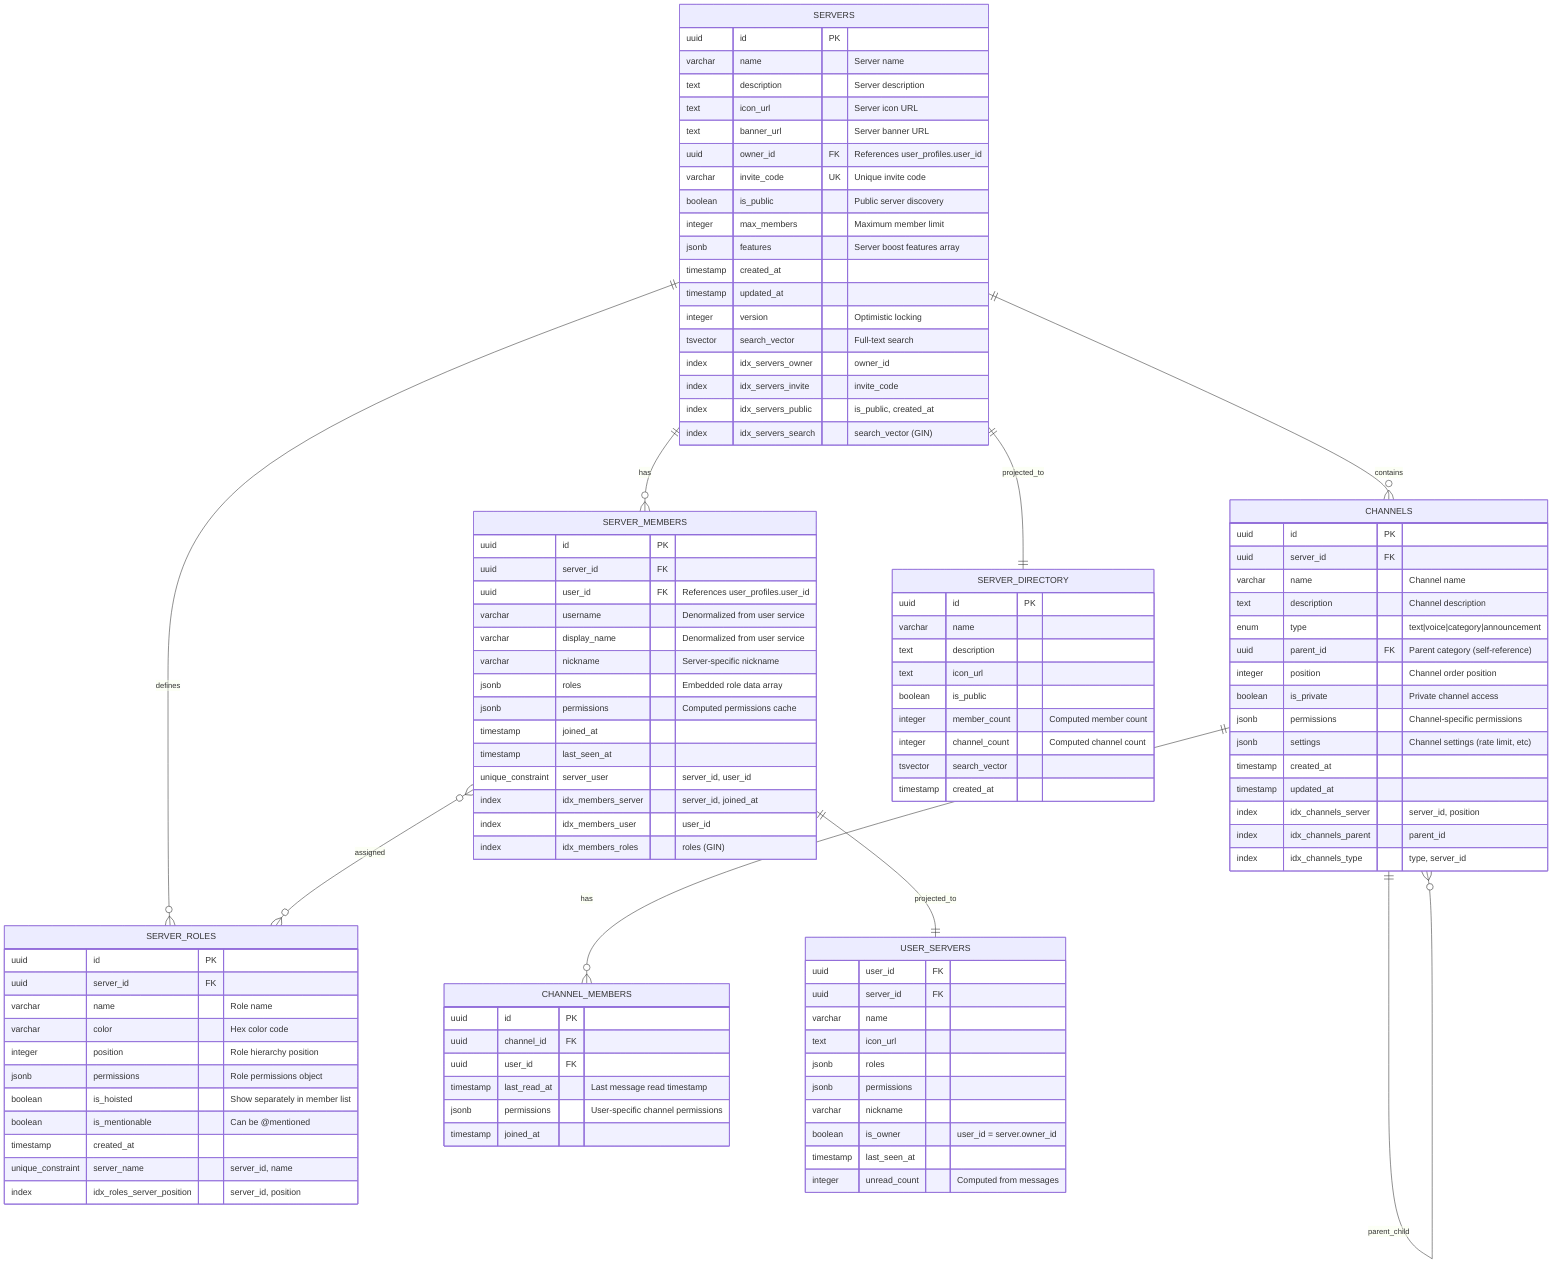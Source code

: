 erDiagram
    SERVERS {
        uuid id PK
        varchar name "Server name"
        text description "Server description"
        text icon_url "Server icon URL"
        text banner_url "Server banner URL"
        uuid owner_id FK "References user_profiles.user_id"
        varchar invite_code UK "Unique invite code"
        boolean is_public "Public server discovery"
        integer max_members "Maximum member limit"
        jsonb features "Server boost features array"
        timestamp created_at
        timestamp updated_at
        integer version "Optimistic locking"
        tsvector search_vector "Full-text search"
    }
    
    SERVER_MEMBERS {
        uuid id PK
        uuid server_id FK
        uuid user_id FK "References user_profiles.user_id"
        varchar username "Denormalized from user service"
        varchar display_name "Denormalized from user service"
        varchar nickname "Server-specific nickname"
        jsonb roles "Embedded role data array"
        jsonb permissions "Computed permissions cache"
        timestamp joined_at
        timestamp last_seen_at
    }
    
    CHANNELS {
        uuid id PK
        uuid server_id FK
        varchar name "Channel name"
        text description "Channel description"
        enum type "text|voice|category|announcement"
        uuid parent_id FK "Parent category (self-reference)"
        integer position "Channel order position"
        boolean is_private "Private channel access"
        jsonb permissions "Channel-specific permissions"
        jsonb settings "Channel settings (rate limit, etc)"
        timestamp created_at
        timestamp updated_at
    }
    
    SERVER_ROLES {
        uuid id PK
        uuid server_id FK
        varchar name "Role name"
        varchar color "Hex color code"
        integer position "Role hierarchy position"
        jsonb permissions "Role permissions object"
        boolean is_hoisted "Show separately in member list"
        boolean is_mentionable "Can be @mentioned"
        timestamp created_at
    }
    
    CHANNEL_MEMBERS {
        uuid id PK
        uuid channel_id FK
        uuid user_id FK
        timestamp last_read_at "Last message read timestamp"
        jsonb permissions "User-specific channel permissions"
        timestamp joined_at
    }
    
    %% Read Models
    SERVER_DIRECTORY {
        uuid id PK
        varchar name
        text description
        text icon_url
        boolean is_public
        integer member_count "Computed member count"
        integer channel_count "Computed channel count"
        tsvector search_vector
        timestamp created_at
    }
    
    USER_SERVERS {
        uuid user_id FK
        uuid server_id FK
        varchar name
        text icon_url
        jsonb roles
        jsonb permissions
        varchar nickname
        boolean is_owner "user_id = server.owner_id"
        timestamp last_seen_at
        integer unread_count "Computed from messages"
    }
    
    %% Relationships
    SERVERS ||--o{ SERVER_MEMBERS : "has"
    SERVERS ||--o{ CHANNELS : "contains"
    SERVERS ||--o{ SERVER_ROLES : "defines"
    CHANNELS ||--o{ CHANNEL_MEMBERS : "has"
    CHANNELS ||--o{ CHANNELS : "parent_child"
    SERVER_MEMBERS }o--o{ SERVER_ROLES : "assigned"
    
    %% Projections
    SERVERS ||--|| SERVER_DIRECTORY : "projected_to"
    SERVER_MEMBERS ||--|| USER_SERVERS : "projected_to"
    
    %% Indexes
    SERVERS {
        index idx_servers_owner "owner_id"
        index idx_servers_invite "invite_code"
        index idx_servers_public "is_public, created_at"
        index idx_servers_search "search_vector (GIN)"
    }
    
    SERVER_MEMBERS {
        unique_constraint server_user "server_id, user_id"
        index idx_members_server "server_id, joined_at"
        index idx_members_user "user_id"
        index idx_members_roles "roles (GIN)"
    }
    
    CHANNELS {
        index idx_channels_server "server_id, position"
        index idx_channels_parent "parent_id"
        index idx_channels_type "type, server_id"
    }
    
    SERVER_ROLES {
        unique_constraint server_name "server_id, name"
        index idx_roles_server_position "server_id, position"
    }
